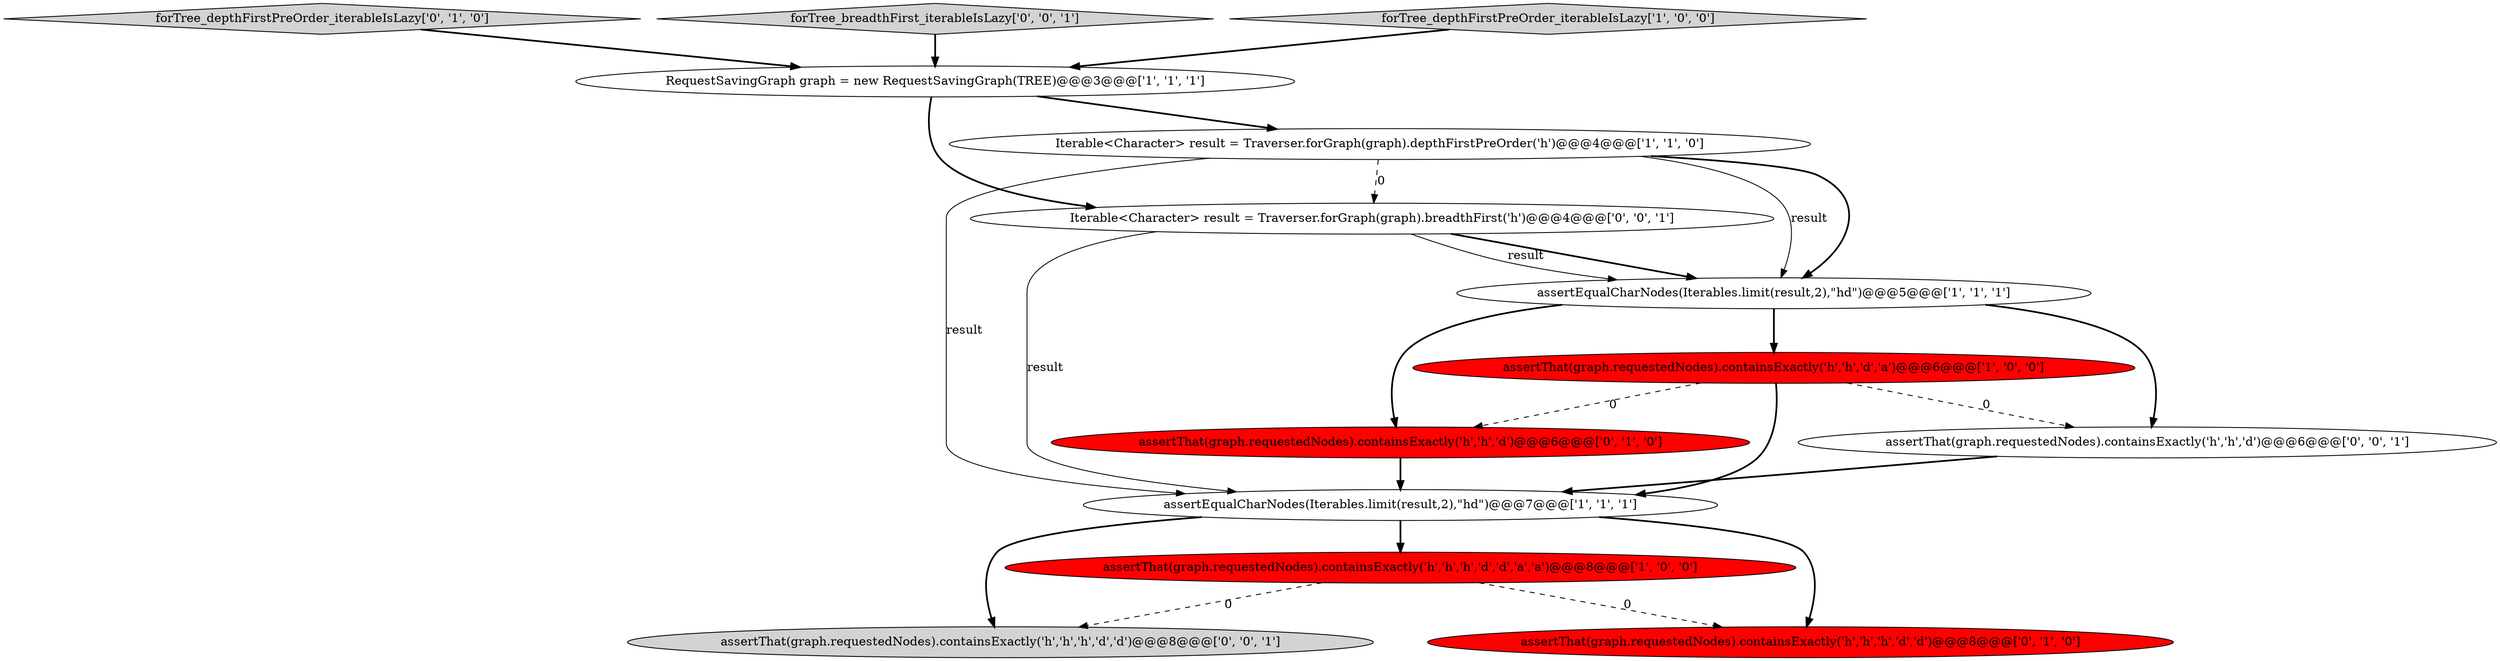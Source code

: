 digraph {
3 [style = filled, label = "assertThat(graph.requestedNodes).containsExactly('h','h','h','d','d','a','a')@@@8@@@['1', '0', '0']", fillcolor = red, shape = ellipse image = "AAA1AAABBB1BBB"];
4 [style = filled, label = "assertThat(graph.requestedNodes).containsExactly('h','h','d','a')@@@6@@@['1', '0', '0']", fillcolor = red, shape = ellipse image = "AAA1AAABBB1BBB"];
0 [style = filled, label = "Iterable<Character> result = Traverser.forGraph(graph).depthFirstPreOrder('h')@@@4@@@['1', '1', '0']", fillcolor = white, shape = ellipse image = "AAA0AAABBB1BBB"];
5 [style = filled, label = "assertEqualCharNodes(Iterables.limit(result,2),\"hd\")@@@7@@@['1', '1', '1']", fillcolor = white, shape = ellipse image = "AAA0AAABBB1BBB"];
9 [style = filled, label = "forTree_depthFirstPreOrder_iterableIsLazy['0', '1', '0']", fillcolor = lightgray, shape = diamond image = "AAA0AAABBB2BBB"];
11 [style = filled, label = "assertThat(graph.requestedNodes).containsExactly('h','h','h','d','d')@@@8@@@['0', '0', '1']", fillcolor = lightgray, shape = ellipse image = "AAA0AAABBB3BBB"];
6 [style = filled, label = "RequestSavingGraph graph = new RequestSavingGraph(TREE)@@@3@@@['1', '1', '1']", fillcolor = white, shape = ellipse image = "AAA0AAABBB1BBB"];
13 [style = filled, label = "forTree_breadthFirst_iterableIsLazy['0', '0', '1']", fillcolor = lightgray, shape = diamond image = "AAA0AAABBB3BBB"];
7 [style = filled, label = "assertThat(graph.requestedNodes).containsExactly('h','h','d')@@@6@@@['0', '1', '0']", fillcolor = red, shape = ellipse image = "AAA1AAABBB2BBB"];
10 [style = filled, label = "assertThat(graph.requestedNodes).containsExactly('h','h','d')@@@6@@@['0', '0', '1']", fillcolor = white, shape = ellipse image = "AAA0AAABBB3BBB"];
2 [style = filled, label = "assertEqualCharNodes(Iterables.limit(result,2),\"hd\")@@@5@@@['1', '1', '1']", fillcolor = white, shape = ellipse image = "AAA0AAABBB1BBB"];
8 [style = filled, label = "assertThat(graph.requestedNodes).containsExactly('h','h','h','d','d')@@@8@@@['0', '1', '0']", fillcolor = red, shape = ellipse image = "AAA1AAABBB2BBB"];
12 [style = filled, label = "Iterable<Character> result = Traverser.forGraph(graph).breadthFirst('h')@@@4@@@['0', '0', '1']", fillcolor = white, shape = ellipse image = "AAA0AAABBB3BBB"];
1 [style = filled, label = "forTree_depthFirstPreOrder_iterableIsLazy['1', '0', '0']", fillcolor = lightgray, shape = diamond image = "AAA0AAABBB1BBB"];
5->3 [style = bold, label=""];
5->8 [style = bold, label=""];
0->2 [style = bold, label=""];
12->5 [style = solid, label="result"];
6->0 [style = bold, label=""];
0->12 [style = dashed, label="0"];
2->10 [style = bold, label=""];
2->4 [style = bold, label=""];
9->6 [style = bold, label=""];
0->2 [style = solid, label="result"];
12->2 [style = bold, label=""];
7->5 [style = bold, label=""];
12->2 [style = solid, label="result"];
1->6 [style = bold, label=""];
10->5 [style = bold, label=""];
4->7 [style = dashed, label="0"];
0->5 [style = solid, label="result"];
3->8 [style = dashed, label="0"];
5->11 [style = bold, label=""];
2->7 [style = bold, label=""];
13->6 [style = bold, label=""];
4->10 [style = dashed, label="0"];
4->5 [style = bold, label=""];
3->11 [style = dashed, label="0"];
6->12 [style = bold, label=""];
}
